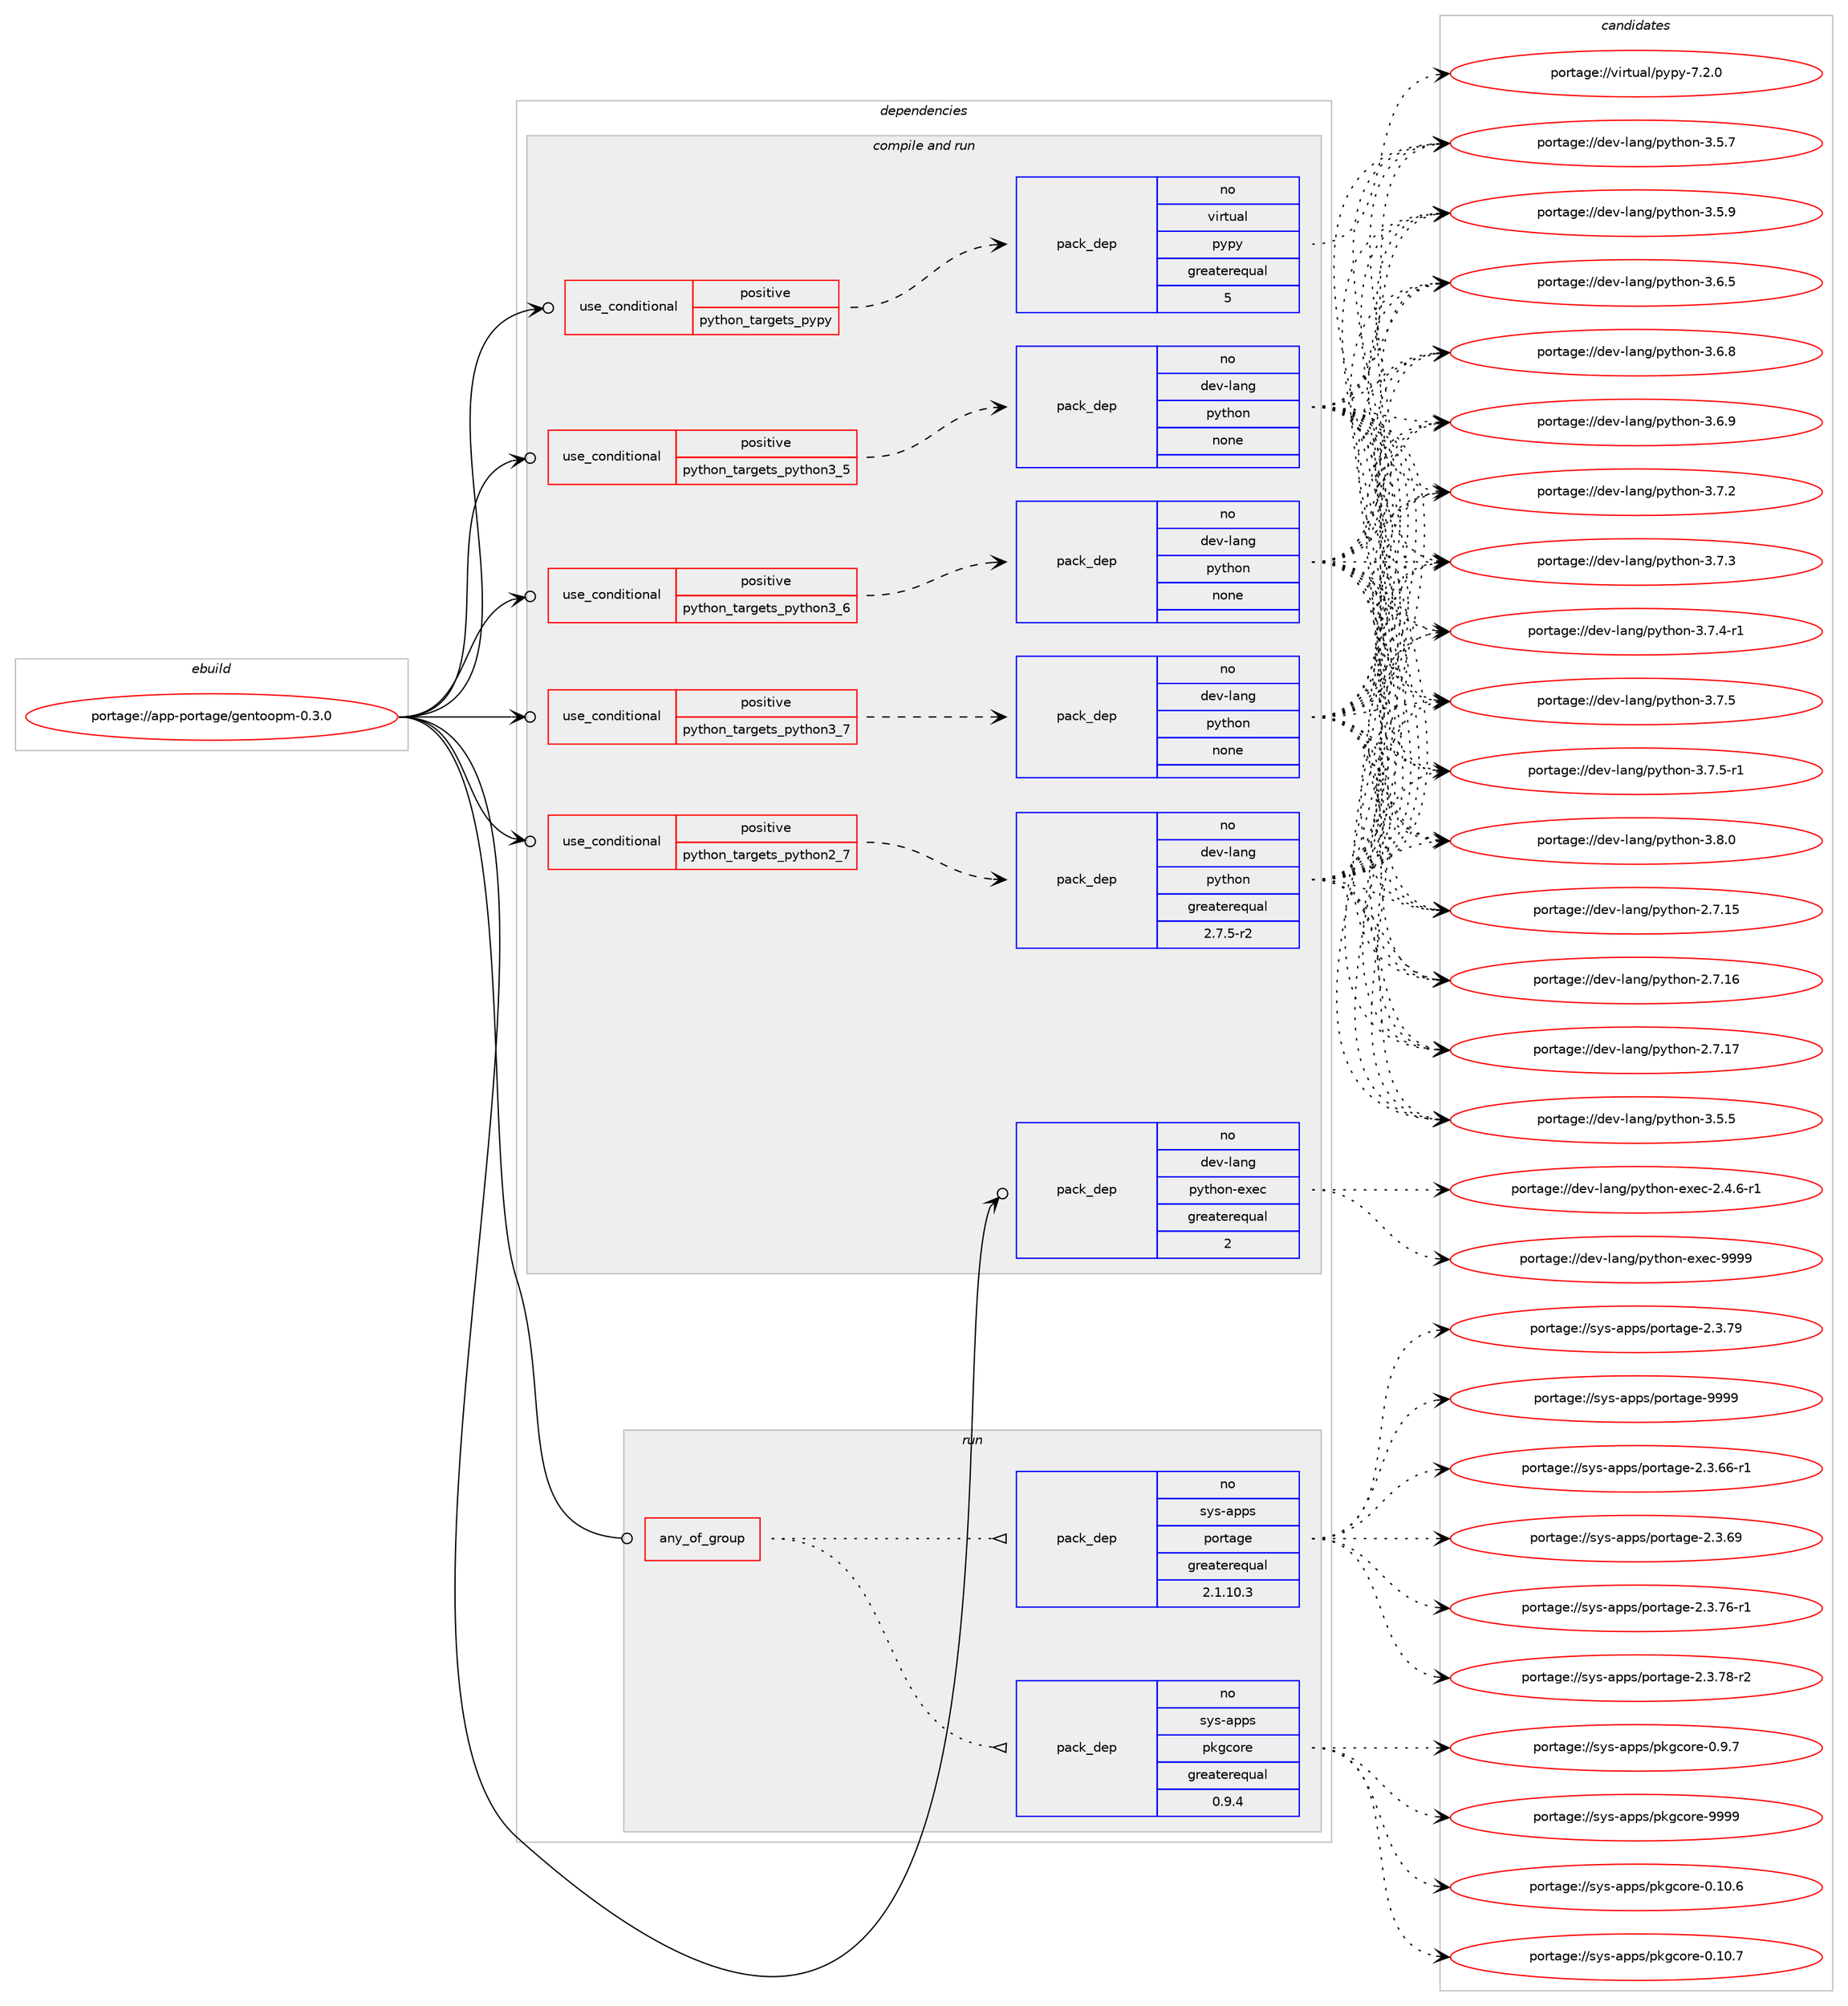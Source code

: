digraph prolog {

# *************
# Graph options
# *************

newrank=true;
concentrate=true;
compound=true;
graph [rankdir=LR,fontname=Helvetica,fontsize=10,ranksep=1.5];#, ranksep=2.5, nodesep=0.2];
edge  [arrowhead=vee];
node  [fontname=Helvetica,fontsize=10];

# **********
# The ebuild
# **********

subgraph cluster_leftcol {
color=gray;
rank=same;
label=<<i>ebuild</i>>;
id [label="portage://app-portage/gentoopm-0.3.0", color=red, width=4, href="../app-portage/gentoopm-0.3.0.svg"];
}

# ****************
# The dependencies
# ****************

subgraph cluster_midcol {
color=gray;
label=<<i>dependencies</i>>;
subgraph cluster_compile {
fillcolor="#eeeeee";
style=filled;
label=<<i>compile</i>>;
}
subgraph cluster_compileandrun {
fillcolor="#eeeeee";
style=filled;
label=<<i>compile and run</i>>;
subgraph cond10178 {
dependency41289 [label=<<TABLE BORDER="0" CELLBORDER="1" CELLSPACING="0" CELLPADDING="4"><TR><TD ROWSPAN="3" CELLPADDING="10">use_conditional</TD></TR><TR><TD>positive</TD></TR><TR><TD>python_targets_pypy</TD></TR></TABLE>>, shape=none, color=red];
subgraph pack30430 {
dependency41290 [label=<<TABLE BORDER="0" CELLBORDER="1" CELLSPACING="0" CELLPADDING="4" WIDTH="220"><TR><TD ROWSPAN="6" CELLPADDING="30">pack_dep</TD></TR><TR><TD WIDTH="110">no</TD></TR><TR><TD>virtual</TD></TR><TR><TD>pypy</TD></TR><TR><TD>greaterequal</TD></TR><TR><TD>5</TD></TR></TABLE>>, shape=none, color=blue];
}
dependency41289:e -> dependency41290:w [weight=20,style="dashed",arrowhead="vee"];
}
id:e -> dependency41289:w [weight=20,style="solid",arrowhead="odotvee"];
subgraph cond10179 {
dependency41291 [label=<<TABLE BORDER="0" CELLBORDER="1" CELLSPACING="0" CELLPADDING="4"><TR><TD ROWSPAN="3" CELLPADDING="10">use_conditional</TD></TR><TR><TD>positive</TD></TR><TR><TD>python_targets_python2_7</TD></TR></TABLE>>, shape=none, color=red];
subgraph pack30431 {
dependency41292 [label=<<TABLE BORDER="0" CELLBORDER="1" CELLSPACING="0" CELLPADDING="4" WIDTH="220"><TR><TD ROWSPAN="6" CELLPADDING="30">pack_dep</TD></TR><TR><TD WIDTH="110">no</TD></TR><TR><TD>dev-lang</TD></TR><TR><TD>python</TD></TR><TR><TD>greaterequal</TD></TR><TR><TD>2.7.5-r2</TD></TR></TABLE>>, shape=none, color=blue];
}
dependency41291:e -> dependency41292:w [weight=20,style="dashed",arrowhead="vee"];
}
id:e -> dependency41291:w [weight=20,style="solid",arrowhead="odotvee"];
subgraph cond10180 {
dependency41293 [label=<<TABLE BORDER="0" CELLBORDER="1" CELLSPACING="0" CELLPADDING="4"><TR><TD ROWSPAN="3" CELLPADDING="10">use_conditional</TD></TR><TR><TD>positive</TD></TR><TR><TD>python_targets_python3_5</TD></TR></TABLE>>, shape=none, color=red];
subgraph pack30432 {
dependency41294 [label=<<TABLE BORDER="0" CELLBORDER="1" CELLSPACING="0" CELLPADDING="4" WIDTH="220"><TR><TD ROWSPAN="6" CELLPADDING="30">pack_dep</TD></TR><TR><TD WIDTH="110">no</TD></TR><TR><TD>dev-lang</TD></TR><TR><TD>python</TD></TR><TR><TD>none</TD></TR><TR><TD></TD></TR></TABLE>>, shape=none, color=blue];
}
dependency41293:e -> dependency41294:w [weight=20,style="dashed",arrowhead="vee"];
}
id:e -> dependency41293:w [weight=20,style="solid",arrowhead="odotvee"];
subgraph cond10181 {
dependency41295 [label=<<TABLE BORDER="0" CELLBORDER="1" CELLSPACING="0" CELLPADDING="4"><TR><TD ROWSPAN="3" CELLPADDING="10">use_conditional</TD></TR><TR><TD>positive</TD></TR><TR><TD>python_targets_python3_6</TD></TR></TABLE>>, shape=none, color=red];
subgraph pack30433 {
dependency41296 [label=<<TABLE BORDER="0" CELLBORDER="1" CELLSPACING="0" CELLPADDING="4" WIDTH="220"><TR><TD ROWSPAN="6" CELLPADDING="30">pack_dep</TD></TR><TR><TD WIDTH="110">no</TD></TR><TR><TD>dev-lang</TD></TR><TR><TD>python</TD></TR><TR><TD>none</TD></TR><TR><TD></TD></TR></TABLE>>, shape=none, color=blue];
}
dependency41295:e -> dependency41296:w [weight=20,style="dashed",arrowhead="vee"];
}
id:e -> dependency41295:w [weight=20,style="solid",arrowhead="odotvee"];
subgraph cond10182 {
dependency41297 [label=<<TABLE BORDER="0" CELLBORDER="1" CELLSPACING="0" CELLPADDING="4"><TR><TD ROWSPAN="3" CELLPADDING="10">use_conditional</TD></TR><TR><TD>positive</TD></TR><TR><TD>python_targets_python3_7</TD></TR></TABLE>>, shape=none, color=red];
subgraph pack30434 {
dependency41298 [label=<<TABLE BORDER="0" CELLBORDER="1" CELLSPACING="0" CELLPADDING="4" WIDTH="220"><TR><TD ROWSPAN="6" CELLPADDING="30">pack_dep</TD></TR><TR><TD WIDTH="110">no</TD></TR><TR><TD>dev-lang</TD></TR><TR><TD>python</TD></TR><TR><TD>none</TD></TR><TR><TD></TD></TR></TABLE>>, shape=none, color=blue];
}
dependency41297:e -> dependency41298:w [weight=20,style="dashed",arrowhead="vee"];
}
id:e -> dependency41297:w [weight=20,style="solid",arrowhead="odotvee"];
subgraph pack30435 {
dependency41299 [label=<<TABLE BORDER="0" CELLBORDER="1" CELLSPACING="0" CELLPADDING="4" WIDTH="220"><TR><TD ROWSPAN="6" CELLPADDING="30">pack_dep</TD></TR><TR><TD WIDTH="110">no</TD></TR><TR><TD>dev-lang</TD></TR><TR><TD>python-exec</TD></TR><TR><TD>greaterequal</TD></TR><TR><TD>2</TD></TR></TABLE>>, shape=none, color=blue];
}
id:e -> dependency41299:w [weight=20,style="solid",arrowhead="odotvee"];
}
subgraph cluster_run {
fillcolor="#eeeeee";
style=filled;
label=<<i>run</i>>;
subgraph any665 {
dependency41300 [label=<<TABLE BORDER="0" CELLBORDER="1" CELLSPACING="0" CELLPADDING="4"><TR><TD CELLPADDING="10">any_of_group</TD></TR></TABLE>>, shape=none, color=red];subgraph pack30436 {
dependency41301 [label=<<TABLE BORDER="0" CELLBORDER="1" CELLSPACING="0" CELLPADDING="4" WIDTH="220"><TR><TD ROWSPAN="6" CELLPADDING="30">pack_dep</TD></TR><TR><TD WIDTH="110">no</TD></TR><TR><TD>sys-apps</TD></TR><TR><TD>pkgcore</TD></TR><TR><TD>greaterequal</TD></TR><TR><TD>0.9.4</TD></TR></TABLE>>, shape=none, color=blue];
}
dependency41300:e -> dependency41301:w [weight=20,style="dotted",arrowhead="oinv"];
subgraph pack30437 {
dependency41302 [label=<<TABLE BORDER="0" CELLBORDER="1" CELLSPACING="0" CELLPADDING="4" WIDTH="220"><TR><TD ROWSPAN="6" CELLPADDING="30">pack_dep</TD></TR><TR><TD WIDTH="110">no</TD></TR><TR><TD>sys-apps</TD></TR><TR><TD>portage</TD></TR><TR><TD>greaterequal</TD></TR><TR><TD>2.1.10.3</TD></TR></TABLE>>, shape=none, color=blue];
}
dependency41300:e -> dependency41302:w [weight=20,style="dotted",arrowhead="oinv"];
}
id:e -> dependency41300:w [weight=20,style="solid",arrowhead="odot"];
}
}

# **************
# The candidates
# **************

subgraph cluster_choices {
rank=same;
color=gray;
label=<<i>candidates</i>>;

subgraph choice30430 {
color=black;
nodesep=1;
choiceportage1181051141161179710847112121112121455546504648 [label="portage://virtual/pypy-7.2.0", color=red, width=4,href="../virtual/pypy-7.2.0.svg"];
dependency41290:e -> choiceportage1181051141161179710847112121112121455546504648:w [style=dotted,weight="100"];
}
subgraph choice30431 {
color=black;
nodesep=1;
choiceportage10010111845108971101034711212111610411111045504655464953 [label="portage://dev-lang/python-2.7.15", color=red, width=4,href="../dev-lang/python-2.7.15.svg"];
choiceportage10010111845108971101034711212111610411111045504655464954 [label="portage://dev-lang/python-2.7.16", color=red, width=4,href="../dev-lang/python-2.7.16.svg"];
choiceportage10010111845108971101034711212111610411111045504655464955 [label="portage://dev-lang/python-2.7.17", color=red, width=4,href="../dev-lang/python-2.7.17.svg"];
choiceportage100101118451089711010347112121116104111110455146534653 [label="portage://dev-lang/python-3.5.5", color=red, width=4,href="../dev-lang/python-3.5.5.svg"];
choiceportage100101118451089711010347112121116104111110455146534655 [label="portage://dev-lang/python-3.5.7", color=red, width=4,href="../dev-lang/python-3.5.7.svg"];
choiceportage100101118451089711010347112121116104111110455146534657 [label="portage://dev-lang/python-3.5.9", color=red, width=4,href="../dev-lang/python-3.5.9.svg"];
choiceportage100101118451089711010347112121116104111110455146544653 [label="portage://dev-lang/python-3.6.5", color=red, width=4,href="../dev-lang/python-3.6.5.svg"];
choiceportage100101118451089711010347112121116104111110455146544656 [label="portage://dev-lang/python-3.6.8", color=red, width=4,href="../dev-lang/python-3.6.8.svg"];
choiceportage100101118451089711010347112121116104111110455146544657 [label="portage://dev-lang/python-3.6.9", color=red, width=4,href="../dev-lang/python-3.6.9.svg"];
choiceportage100101118451089711010347112121116104111110455146554650 [label="portage://dev-lang/python-3.7.2", color=red, width=4,href="../dev-lang/python-3.7.2.svg"];
choiceportage100101118451089711010347112121116104111110455146554651 [label="portage://dev-lang/python-3.7.3", color=red, width=4,href="../dev-lang/python-3.7.3.svg"];
choiceportage1001011184510897110103471121211161041111104551465546524511449 [label="portage://dev-lang/python-3.7.4-r1", color=red, width=4,href="../dev-lang/python-3.7.4-r1.svg"];
choiceportage100101118451089711010347112121116104111110455146554653 [label="portage://dev-lang/python-3.7.5", color=red, width=4,href="../dev-lang/python-3.7.5.svg"];
choiceportage1001011184510897110103471121211161041111104551465546534511449 [label="portage://dev-lang/python-3.7.5-r1", color=red, width=4,href="../dev-lang/python-3.7.5-r1.svg"];
choiceportage100101118451089711010347112121116104111110455146564648 [label="portage://dev-lang/python-3.8.0", color=red, width=4,href="../dev-lang/python-3.8.0.svg"];
dependency41292:e -> choiceportage10010111845108971101034711212111610411111045504655464953:w [style=dotted,weight="100"];
dependency41292:e -> choiceportage10010111845108971101034711212111610411111045504655464954:w [style=dotted,weight="100"];
dependency41292:e -> choiceportage10010111845108971101034711212111610411111045504655464955:w [style=dotted,weight="100"];
dependency41292:e -> choiceportage100101118451089711010347112121116104111110455146534653:w [style=dotted,weight="100"];
dependency41292:e -> choiceportage100101118451089711010347112121116104111110455146534655:w [style=dotted,weight="100"];
dependency41292:e -> choiceportage100101118451089711010347112121116104111110455146534657:w [style=dotted,weight="100"];
dependency41292:e -> choiceportage100101118451089711010347112121116104111110455146544653:w [style=dotted,weight="100"];
dependency41292:e -> choiceportage100101118451089711010347112121116104111110455146544656:w [style=dotted,weight="100"];
dependency41292:e -> choiceportage100101118451089711010347112121116104111110455146544657:w [style=dotted,weight="100"];
dependency41292:e -> choiceportage100101118451089711010347112121116104111110455146554650:w [style=dotted,weight="100"];
dependency41292:e -> choiceportage100101118451089711010347112121116104111110455146554651:w [style=dotted,weight="100"];
dependency41292:e -> choiceportage1001011184510897110103471121211161041111104551465546524511449:w [style=dotted,weight="100"];
dependency41292:e -> choiceportage100101118451089711010347112121116104111110455146554653:w [style=dotted,weight="100"];
dependency41292:e -> choiceportage1001011184510897110103471121211161041111104551465546534511449:w [style=dotted,weight="100"];
dependency41292:e -> choiceportage100101118451089711010347112121116104111110455146564648:w [style=dotted,weight="100"];
}
subgraph choice30432 {
color=black;
nodesep=1;
choiceportage10010111845108971101034711212111610411111045504655464953 [label="portage://dev-lang/python-2.7.15", color=red, width=4,href="../dev-lang/python-2.7.15.svg"];
choiceportage10010111845108971101034711212111610411111045504655464954 [label="portage://dev-lang/python-2.7.16", color=red, width=4,href="../dev-lang/python-2.7.16.svg"];
choiceportage10010111845108971101034711212111610411111045504655464955 [label="portage://dev-lang/python-2.7.17", color=red, width=4,href="../dev-lang/python-2.7.17.svg"];
choiceportage100101118451089711010347112121116104111110455146534653 [label="portage://dev-lang/python-3.5.5", color=red, width=4,href="../dev-lang/python-3.5.5.svg"];
choiceportage100101118451089711010347112121116104111110455146534655 [label="portage://dev-lang/python-3.5.7", color=red, width=4,href="../dev-lang/python-3.5.7.svg"];
choiceportage100101118451089711010347112121116104111110455146534657 [label="portage://dev-lang/python-3.5.9", color=red, width=4,href="../dev-lang/python-3.5.9.svg"];
choiceportage100101118451089711010347112121116104111110455146544653 [label="portage://dev-lang/python-3.6.5", color=red, width=4,href="../dev-lang/python-3.6.5.svg"];
choiceportage100101118451089711010347112121116104111110455146544656 [label="portage://dev-lang/python-3.6.8", color=red, width=4,href="../dev-lang/python-3.6.8.svg"];
choiceportage100101118451089711010347112121116104111110455146544657 [label="portage://dev-lang/python-3.6.9", color=red, width=4,href="../dev-lang/python-3.6.9.svg"];
choiceportage100101118451089711010347112121116104111110455146554650 [label="portage://dev-lang/python-3.7.2", color=red, width=4,href="../dev-lang/python-3.7.2.svg"];
choiceportage100101118451089711010347112121116104111110455146554651 [label="portage://dev-lang/python-3.7.3", color=red, width=4,href="../dev-lang/python-3.7.3.svg"];
choiceportage1001011184510897110103471121211161041111104551465546524511449 [label="portage://dev-lang/python-3.7.4-r1", color=red, width=4,href="../dev-lang/python-3.7.4-r1.svg"];
choiceportage100101118451089711010347112121116104111110455146554653 [label="portage://dev-lang/python-3.7.5", color=red, width=4,href="../dev-lang/python-3.7.5.svg"];
choiceportage1001011184510897110103471121211161041111104551465546534511449 [label="portage://dev-lang/python-3.7.5-r1", color=red, width=4,href="../dev-lang/python-3.7.5-r1.svg"];
choiceportage100101118451089711010347112121116104111110455146564648 [label="portage://dev-lang/python-3.8.0", color=red, width=4,href="../dev-lang/python-3.8.0.svg"];
dependency41294:e -> choiceportage10010111845108971101034711212111610411111045504655464953:w [style=dotted,weight="100"];
dependency41294:e -> choiceportage10010111845108971101034711212111610411111045504655464954:w [style=dotted,weight="100"];
dependency41294:e -> choiceportage10010111845108971101034711212111610411111045504655464955:w [style=dotted,weight="100"];
dependency41294:e -> choiceportage100101118451089711010347112121116104111110455146534653:w [style=dotted,weight="100"];
dependency41294:e -> choiceportage100101118451089711010347112121116104111110455146534655:w [style=dotted,weight="100"];
dependency41294:e -> choiceportage100101118451089711010347112121116104111110455146534657:w [style=dotted,weight="100"];
dependency41294:e -> choiceportage100101118451089711010347112121116104111110455146544653:w [style=dotted,weight="100"];
dependency41294:e -> choiceportage100101118451089711010347112121116104111110455146544656:w [style=dotted,weight="100"];
dependency41294:e -> choiceportage100101118451089711010347112121116104111110455146544657:w [style=dotted,weight="100"];
dependency41294:e -> choiceportage100101118451089711010347112121116104111110455146554650:w [style=dotted,weight="100"];
dependency41294:e -> choiceportage100101118451089711010347112121116104111110455146554651:w [style=dotted,weight="100"];
dependency41294:e -> choiceportage1001011184510897110103471121211161041111104551465546524511449:w [style=dotted,weight="100"];
dependency41294:e -> choiceportage100101118451089711010347112121116104111110455146554653:w [style=dotted,weight="100"];
dependency41294:e -> choiceportage1001011184510897110103471121211161041111104551465546534511449:w [style=dotted,weight="100"];
dependency41294:e -> choiceportage100101118451089711010347112121116104111110455146564648:w [style=dotted,weight="100"];
}
subgraph choice30433 {
color=black;
nodesep=1;
choiceportage10010111845108971101034711212111610411111045504655464953 [label="portage://dev-lang/python-2.7.15", color=red, width=4,href="../dev-lang/python-2.7.15.svg"];
choiceportage10010111845108971101034711212111610411111045504655464954 [label="portage://dev-lang/python-2.7.16", color=red, width=4,href="../dev-lang/python-2.7.16.svg"];
choiceportage10010111845108971101034711212111610411111045504655464955 [label="portage://dev-lang/python-2.7.17", color=red, width=4,href="../dev-lang/python-2.7.17.svg"];
choiceportage100101118451089711010347112121116104111110455146534653 [label="portage://dev-lang/python-3.5.5", color=red, width=4,href="../dev-lang/python-3.5.5.svg"];
choiceportage100101118451089711010347112121116104111110455146534655 [label="portage://dev-lang/python-3.5.7", color=red, width=4,href="../dev-lang/python-3.5.7.svg"];
choiceportage100101118451089711010347112121116104111110455146534657 [label="portage://dev-lang/python-3.5.9", color=red, width=4,href="../dev-lang/python-3.5.9.svg"];
choiceportage100101118451089711010347112121116104111110455146544653 [label="portage://dev-lang/python-3.6.5", color=red, width=4,href="../dev-lang/python-3.6.5.svg"];
choiceportage100101118451089711010347112121116104111110455146544656 [label="portage://dev-lang/python-3.6.8", color=red, width=4,href="../dev-lang/python-3.6.8.svg"];
choiceportage100101118451089711010347112121116104111110455146544657 [label="portage://dev-lang/python-3.6.9", color=red, width=4,href="../dev-lang/python-3.6.9.svg"];
choiceportage100101118451089711010347112121116104111110455146554650 [label="portage://dev-lang/python-3.7.2", color=red, width=4,href="../dev-lang/python-3.7.2.svg"];
choiceportage100101118451089711010347112121116104111110455146554651 [label="portage://dev-lang/python-3.7.3", color=red, width=4,href="../dev-lang/python-3.7.3.svg"];
choiceportage1001011184510897110103471121211161041111104551465546524511449 [label="portage://dev-lang/python-3.7.4-r1", color=red, width=4,href="../dev-lang/python-3.7.4-r1.svg"];
choiceportage100101118451089711010347112121116104111110455146554653 [label="portage://dev-lang/python-3.7.5", color=red, width=4,href="../dev-lang/python-3.7.5.svg"];
choiceportage1001011184510897110103471121211161041111104551465546534511449 [label="portage://dev-lang/python-3.7.5-r1", color=red, width=4,href="../dev-lang/python-3.7.5-r1.svg"];
choiceportage100101118451089711010347112121116104111110455146564648 [label="portage://dev-lang/python-3.8.0", color=red, width=4,href="../dev-lang/python-3.8.0.svg"];
dependency41296:e -> choiceportage10010111845108971101034711212111610411111045504655464953:w [style=dotted,weight="100"];
dependency41296:e -> choiceportage10010111845108971101034711212111610411111045504655464954:w [style=dotted,weight="100"];
dependency41296:e -> choiceportage10010111845108971101034711212111610411111045504655464955:w [style=dotted,weight="100"];
dependency41296:e -> choiceportage100101118451089711010347112121116104111110455146534653:w [style=dotted,weight="100"];
dependency41296:e -> choiceportage100101118451089711010347112121116104111110455146534655:w [style=dotted,weight="100"];
dependency41296:e -> choiceportage100101118451089711010347112121116104111110455146534657:w [style=dotted,weight="100"];
dependency41296:e -> choiceportage100101118451089711010347112121116104111110455146544653:w [style=dotted,weight="100"];
dependency41296:e -> choiceportage100101118451089711010347112121116104111110455146544656:w [style=dotted,weight="100"];
dependency41296:e -> choiceportage100101118451089711010347112121116104111110455146544657:w [style=dotted,weight="100"];
dependency41296:e -> choiceportage100101118451089711010347112121116104111110455146554650:w [style=dotted,weight="100"];
dependency41296:e -> choiceportage100101118451089711010347112121116104111110455146554651:w [style=dotted,weight="100"];
dependency41296:e -> choiceportage1001011184510897110103471121211161041111104551465546524511449:w [style=dotted,weight="100"];
dependency41296:e -> choiceportage100101118451089711010347112121116104111110455146554653:w [style=dotted,weight="100"];
dependency41296:e -> choiceportage1001011184510897110103471121211161041111104551465546534511449:w [style=dotted,weight="100"];
dependency41296:e -> choiceportage100101118451089711010347112121116104111110455146564648:w [style=dotted,weight="100"];
}
subgraph choice30434 {
color=black;
nodesep=1;
choiceportage10010111845108971101034711212111610411111045504655464953 [label="portage://dev-lang/python-2.7.15", color=red, width=4,href="../dev-lang/python-2.7.15.svg"];
choiceportage10010111845108971101034711212111610411111045504655464954 [label="portage://dev-lang/python-2.7.16", color=red, width=4,href="../dev-lang/python-2.7.16.svg"];
choiceportage10010111845108971101034711212111610411111045504655464955 [label="portage://dev-lang/python-2.7.17", color=red, width=4,href="../dev-lang/python-2.7.17.svg"];
choiceportage100101118451089711010347112121116104111110455146534653 [label="portage://dev-lang/python-3.5.5", color=red, width=4,href="../dev-lang/python-3.5.5.svg"];
choiceportage100101118451089711010347112121116104111110455146534655 [label="portage://dev-lang/python-3.5.7", color=red, width=4,href="../dev-lang/python-3.5.7.svg"];
choiceportage100101118451089711010347112121116104111110455146534657 [label="portage://dev-lang/python-3.5.9", color=red, width=4,href="../dev-lang/python-3.5.9.svg"];
choiceportage100101118451089711010347112121116104111110455146544653 [label="portage://dev-lang/python-3.6.5", color=red, width=4,href="../dev-lang/python-3.6.5.svg"];
choiceportage100101118451089711010347112121116104111110455146544656 [label="portage://dev-lang/python-3.6.8", color=red, width=4,href="../dev-lang/python-3.6.8.svg"];
choiceportage100101118451089711010347112121116104111110455146544657 [label="portage://dev-lang/python-3.6.9", color=red, width=4,href="../dev-lang/python-3.6.9.svg"];
choiceportage100101118451089711010347112121116104111110455146554650 [label="portage://dev-lang/python-3.7.2", color=red, width=4,href="../dev-lang/python-3.7.2.svg"];
choiceportage100101118451089711010347112121116104111110455146554651 [label="portage://dev-lang/python-3.7.3", color=red, width=4,href="../dev-lang/python-3.7.3.svg"];
choiceportage1001011184510897110103471121211161041111104551465546524511449 [label="portage://dev-lang/python-3.7.4-r1", color=red, width=4,href="../dev-lang/python-3.7.4-r1.svg"];
choiceportage100101118451089711010347112121116104111110455146554653 [label="portage://dev-lang/python-3.7.5", color=red, width=4,href="../dev-lang/python-3.7.5.svg"];
choiceportage1001011184510897110103471121211161041111104551465546534511449 [label="portage://dev-lang/python-3.7.5-r1", color=red, width=4,href="../dev-lang/python-3.7.5-r1.svg"];
choiceportage100101118451089711010347112121116104111110455146564648 [label="portage://dev-lang/python-3.8.0", color=red, width=4,href="../dev-lang/python-3.8.0.svg"];
dependency41298:e -> choiceportage10010111845108971101034711212111610411111045504655464953:w [style=dotted,weight="100"];
dependency41298:e -> choiceportage10010111845108971101034711212111610411111045504655464954:w [style=dotted,weight="100"];
dependency41298:e -> choiceportage10010111845108971101034711212111610411111045504655464955:w [style=dotted,weight="100"];
dependency41298:e -> choiceportage100101118451089711010347112121116104111110455146534653:w [style=dotted,weight="100"];
dependency41298:e -> choiceportage100101118451089711010347112121116104111110455146534655:w [style=dotted,weight="100"];
dependency41298:e -> choiceportage100101118451089711010347112121116104111110455146534657:w [style=dotted,weight="100"];
dependency41298:e -> choiceportage100101118451089711010347112121116104111110455146544653:w [style=dotted,weight="100"];
dependency41298:e -> choiceportage100101118451089711010347112121116104111110455146544656:w [style=dotted,weight="100"];
dependency41298:e -> choiceportage100101118451089711010347112121116104111110455146544657:w [style=dotted,weight="100"];
dependency41298:e -> choiceportage100101118451089711010347112121116104111110455146554650:w [style=dotted,weight="100"];
dependency41298:e -> choiceportage100101118451089711010347112121116104111110455146554651:w [style=dotted,weight="100"];
dependency41298:e -> choiceportage1001011184510897110103471121211161041111104551465546524511449:w [style=dotted,weight="100"];
dependency41298:e -> choiceportage100101118451089711010347112121116104111110455146554653:w [style=dotted,weight="100"];
dependency41298:e -> choiceportage1001011184510897110103471121211161041111104551465546534511449:w [style=dotted,weight="100"];
dependency41298:e -> choiceportage100101118451089711010347112121116104111110455146564648:w [style=dotted,weight="100"];
}
subgraph choice30435 {
color=black;
nodesep=1;
choiceportage10010111845108971101034711212111610411111045101120101994550465246544511449 [label="portage://dev-lang/python-exec-2.4.6-r1", color=red, width=4,href="../dev-lang/python-exec-2.4.6-r1.svg"];
choiceportage10010111845108971101034711212111610411111045101120101994557575757 [label="portage://dev-lang/python-exec-9999", color=red, width=4,href="../dev-lang/python-exec-9999.svg"];
dependency41299:e -> choiceportage10010111845108971101034711212111610411111045101120101994550465246544511449:w [style=dotted,weight="100"];
dependency41299:e -> choiceportage10010111845108971101034711212111610411111045101120101994557575757:w [style=dotted,weight="100"];
}
subgraph choice30436 {
color=black;
nodesep=1;
choiceportage1151211154597112112115471121071039911111410145484649484654 [label="portage://sys-apps/pkgcore-0.10.6", color=red, width=4,href="../sys-apps/pkgcore-0.10.6.svg"];
choiceportage1151211154597112112115471121071039911111410145484649484655 [label="portage://sys-apps/pkgcore-0.10.7", color=red, width=4,href="../sys-apps/pkgcore-0.10.7.svg"];
choiceportage11512111545971121121154711210710399111114101454846574655 [label="portage://sys-apps/pkgcore-0.9.7", color=red, width=4,href="../sys-apps/pkgcore-0.9.7.svg"];
choiceportage115121115459711211211547112107103991111141014557575757 [label="portage://sys-apps/pkgcore-9999", color=red, width=4,href="../sys-apps/pkgcore-9999.svg"];
dependency41301:e -> choiceportage1151211154597112112115471121071039911111410145484649484654:w [style=dotted,weight="100"];
dependency41301:e -> choiceportage1151211154597112112115471121071039911111410145484649484655:w [style=dotted,weight="100"];
dependency41301:e -> choiceportage11512111545971121121154711210710399111114101454846574655:w [style=dotted,weight="100"];
dependency41301:e -> choiceportage115121115459711211211547112107103991111141014557575757:w [style=dotted,weight="100"];
}
subgraph choice30437 {
color=black;
nodesep=1;
choiceportage11512111545971121121154711211111411697103101455046514654544511449 [label="portage://sys-apps/portage-2.3.66-r1", color=red, width=4,href="../sys-apps/portage-2.3.66-r1.svg"];
choiceportage1151211154597112112115471121111141169710310145504651465457 [label="portage://sys-apps/portage-2.3.69", color=red, width=4,href="../sys-apps/portage-2.3.69.svg"];
choiceportage11512111545971121121154711211111411697103101455046514655544511449 [label="portage://sys-apps/portage-2.3.76-r1", color=red, width=4,href="../sys-apps/portage-2.3.76-r1.svg"];
choiceportage11512111545971121121154711211111411697103101455046514655564511450 [label="portage://sys-apps/portage-2.3.78-r2", color=red, width=4,href="../sys-apps/portage-2.3.78-r2.svg"];
choiceportage1151211154597112112115471121111141169710310145504651465557 [label="portage://sys-apps/portage-2.3.79", color=red, width=4,href="../sys-apps/portage-2.3.79.svg"];
choiceportage115121115459711211211547112111114116971031014557575757 [label="portage://sys-apps/portage-9999", color=red, width=4,href="../sys-apps/portage-9999.svg"];
dependency41302:e -> choiceportage11512111545971121121154711211111411697103101455046514654544511449:w [style=dotted,weight="100"];
dependency41302:e -> choiceportage1151211154597112112115471121111141169710310145504651465457:w [style=dotted,weight="100"];
dependency41302:e -> choiceportage11512111545971121121154711211111411697103101455046514655544511449:w [style=dotted,weight="100"];
dependency41302:e -> choiceportage11512111545971121121154711211111411697103101455046514655564511450:w [style=dotted,weight="100"];
dependency41302:e -> choiceportage1151211154597112112115471121111141169710310145504651465557:w [style=dotted,weight="100"];
dependency41302:e -> choiceportage115121115459711211211547112111114116971031014557575757:w [style=dotted,weight="100"];
}
}

}
